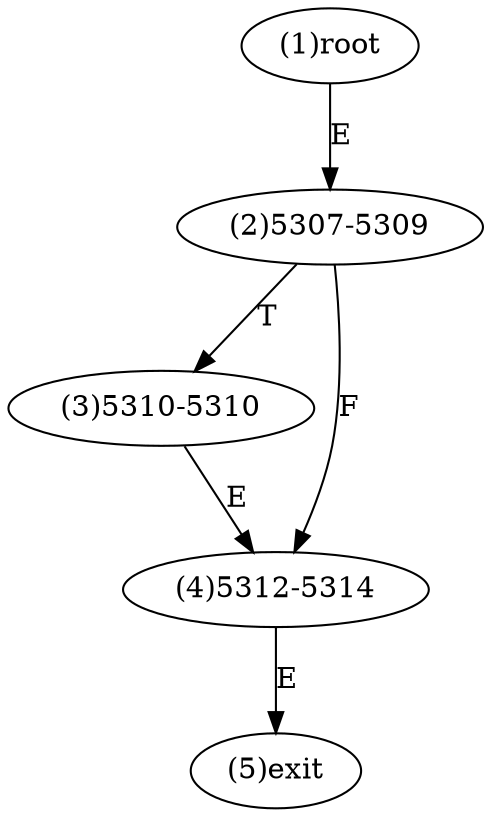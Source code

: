 digraph "" { 
1[ label="(1)root"];
2[ label="(2)5307-5309"];
3[ label="(3)5310-5310"];
4[ label="(4)5312-5314"];
5[ label="(5)exit"];
1->2[ label="E"];
2->4[ label="F"];
2->3[ label="T"];
3->4[ label="E"];
4->5[ label="E"];
}